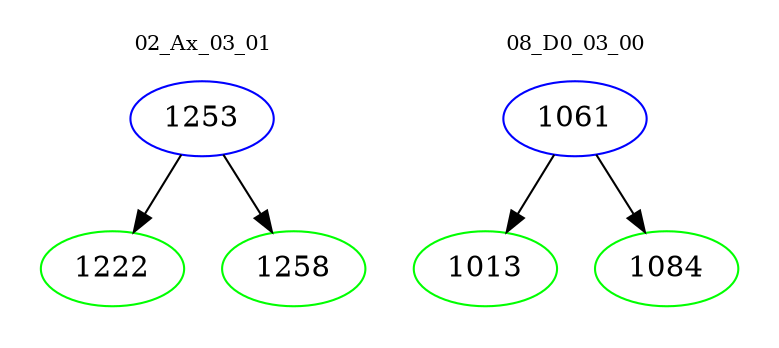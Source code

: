 digraph{
subgraph cluster_0 {
color = white
label = "02_Ax_03_01";
fontsize=10;
T0_1253 [label="1253", color="blue"]
T0_1253 -> T0_1222 [color="black"]
T0_1222 [label="1222", color="green"]
T0_1253 -> T0_1258 [color="black"]
T0_1258 [label="1258", color="green"]
}
subgraph cluster_1 {
color = white
label = "08_D0_03_00";
fontsize=10;
T1_1061 [label="1061", color="blue"]
T1_1061 -> T1_1013 [color="black"]
T1_1013 [label="1013", color="green"]
T1_1061 -> T1_1084 [color="black"]
T1_1084 [label="1084", color="green"]
}
}
